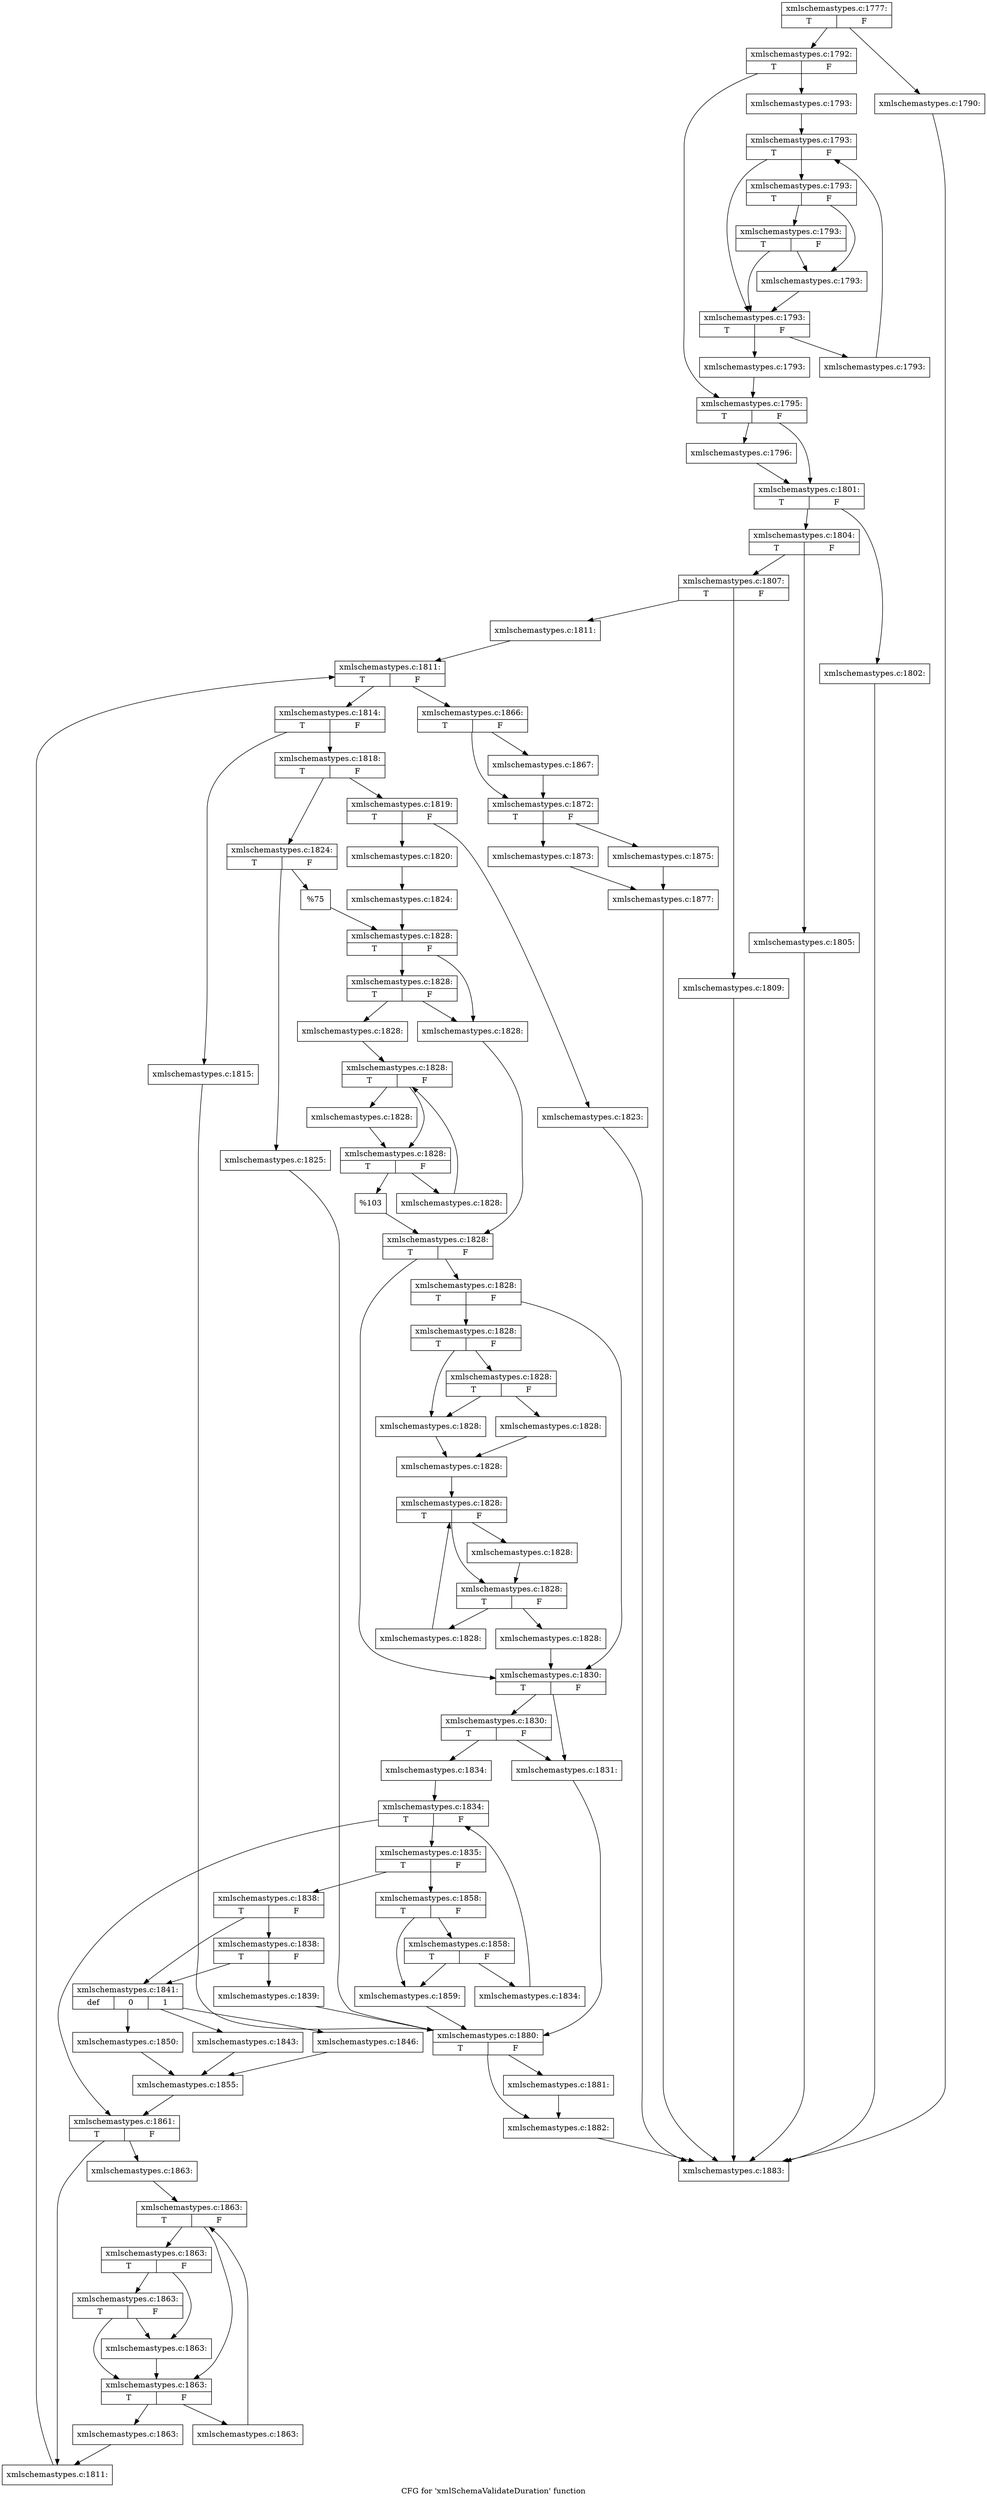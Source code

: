 digraph "CFG for 'xmlSchemaValidateDuration' function" {
	label="CFG for 'xmlSchemaValidateDuration' function";

	Node0x5904700 [shape=record,label="{xmlschemastypes.c:1777:|{<s0>T|<s1>F}}"];
	Node0x5904700 -> Node0x558b5f0;
	Node0x5904700 -> Node0x558b640;
	Node0x558b5f0 [shape=record,label="{xmlschemastypes.c:1790:}"];
	Node0x558b5f0 -> Node0x58c0c70;
	Node0x558b640 [shape=record,label="{xmlschemastypes.c:1792:|{<s0>T|<s1>F}}"];
	Node0x558b640 -> Node0x558b9c0;
	Node0x558b640 -> Node0x55c5090;
	Node0x558b9c0 [shape=record,label="{xmlschemastypes.c:1793:}"];
	Node0x558b9c0 -> Node0x55c52b0;
	Node0x55c52b0 [shape=record,label="{xmlschemastypes.c:1793:|{<s0>T|<s1>F}}"];
	Node0x55c52b0 -> Node0x55c5550;
	Node0x55c52b0 -> Node0x55c55f0;
	Node0x55c55f0 [shape=record,label="{xmlschemastypes.c:1793:|{<s0>T|<s1>F}}"];
	Node0x55c55f0 -> Node0x57c6830;
	Node0x55c55f0 -> Node0x55c55a0;
	Node0x57c6830 [shape=record,label="{xmlschemastypes.c:1793:|{<s0>T|<s1>F}}"];
	Node0x57c6830 -> Node0x55c5550;
	Node0x57c6830 -> Node0x55c55a0;
	Node0x55c55a0 [shape=record,label="{xmlschemastypes.c:1793:}"];
	Node0x55c55a0 -> Node0x55c5550;
	Node0x55c5550 [shape=record,label="{xmlschemastypes.c:1793:|{<s0>T|<s1>F}}"];
	Node0x55c5550 -> Node0x57c6c60;
	Node0x55c5550 -> Node0x55c54d0;
	Node0x57c6c60 [shape=record,label="{xmlschemastypes.c:1793:}"];
	Node0x57c6c60 -> Node0x55c52b0;
	Node0x55c54d0 [shape=record,label="{xmlschemastypes.c:1793:}"];
	Node0x55c54d0 -> Node0x55c5090;
	Node0x55c5090 [shape=record,label="{xmlschemastypes.c:1795:|{<s0>T|<s1>F}}"];
	Node0x55c5090 -> Node0x57c7280;
	Node0x55c5090 -> Node0x57c72d0;
	Node0x57c7280 [shape=record,label="{xmlschemastypes.c:1796:}"];
	Node0x57c7280 -> Node0x57c72d0;
	Node0x57c72d0 [shape=record,label="{xmlschemastypes.c:1801:|{<s0>T|<s1>F}}"];
	Node0x57c72d0 -> Node0x5908ad0;
	Node0x57c72d0 -> Node0x5908b20;
	Node0x5908ad0 [shape=record,label="{xmlschemastypes.c:1802:}"];
	Node0x5908ad0 -> Node0x58c0c70;
	Node0x5908b20 [shape=record,label="{xmlschemastypes.c:1804:|{<s0>T|<s1>F}}"];
	Node0x5908b20 -> Node0x590ca50;
	Node0x5908b20 -> Node0x590caa0;
	Node0x590ca50 [shape=record,label="{xmlschemastypes.c:1805:}"];
	Node0x590ca50 -> Node0x58c0c70;
	Node0x590caa0 [shape=record,label="{xmlschemastypes.c:1807:|{<s0>T|<s1>F}}"];
	Node0x590caa0 -> Node0x590d1c0;
	Node0x590caa0 -> Node0x590d210;
	Node0x590d1c0 [shape=record,label="{xmlschemastypes.c:1809:}"];
	Node0x590d1c0 -> Node0x58c0c70;
	Node0x590d210 [shape=record,label="{xmlschemastypes.c:1811:}"];
	Node0x590d210 -> Node0x590d670;
	Node0x590d670 [shape=record,label="{xmlschemastypes.c:1811:|{<s0>T|<s1>F}}"];
	Node0x590d670 -> Node0x590dae0;
	Node0x590d670 -> Node0x590d850;
	Node0x590dae0 [shape=record,label="{xmlschemastypes.c:1814:|{<s0>T|<s1>F}}"];
	Node0x590dae0 -> Node0x590dcd0;
	Node0x590dae0 -> Node0x590dd20;
	Node0x590dcd0 [shape=record,label="{xmlschemastypes.c:1815:}"];
	Node0x590dcd0 -> Node0x590de60;
	Node0x590dd20 [shape=record,label="{xmlschemastypes.c:1818:|{<s0>T|<s1>F}}"];
	Node0x590dd20 -> Node0x590e8f0;
	Node0x590dd20 -> Node0x590e990;
	Node0x590e8f0 [shape=record,label="{xmlschemastypes.c:1819:|{<s0>T|<s1>F}}"];
	Node0x590e8f0 -> Node0x590ee40;
	Node0x590e8f0 -> Node0x590eee0;
	Node0x590ee40 [shape=record,label="{xmlschemastypes.c:1820:}"];
	Node0x590ee40 -> Node0x590ee90;
	Node0x590eee0 [shape=record,label="{xmlschemastypes.c:1823:}"];
	Node0x590eee0 -> Node0x58c0c70;
	Node0x590ee90 [shape=record,label="{xmlschemastypes.c:1824:}"];
	Node0x590ee90 -> Node0x590e940;
	Node0x590e990 [shape=record,label="{xmlschemastypes.c:1824:|{<s0>T|<s1>F}}"];
	Node0x590e990 -> Node0x590f7b0;
	Node0x590e990 -> Node0x590f800;
	Node0x590f7b0 [shape=record,label="{xmlschemastypes.c:1825:}"];
	Node0x590f7b0 -> Node0x590de60;
	Node0x590f800 [shape=record,label="{%75}"];
	Node0x590f800 -> Node0x590e940;
	Node0x590e940 [shape=record,label="{xmlschemastypes.c:1828:|{<s0>T|<s1>F}}"];
	Node0x590e940 -> Node0x590fc90;
	Node0x590e940 -> Node0x590fd80;
	Node0x590fd80 [shape=record,label="{xmlschemastypes.c:1828:|{<s0>T|<s1>F}}"];
	Node0x590fd80 -> Node0x590fc90;
	Node0x590fd80 -> Node0x590fd30;
	Node0x590fc90 [shape=record,label="{xmlschemastypes.c:1828:}"];
	Node0x590fc90 -> Node0x590fce0;
	Node0x590fd30 [shape=record,label="{xmlschemastypes.c:1828:}"];
	Node0x590fd30 -> Node0x5910340;
	Node0x5910340 [shape=record,label="{xmlschemastypes.c:1828:|{<s0>T|<s1>F}}"];
	Node0x5910340 -> Node0x59105d0;
	Node0x5910340 -> Node0x5910580;
	Node0x59105d0 [shape=record,label="{xmlschemastypes.c:1828:}"];
	Node0x59105d0 -> Node0x5910580;
	Node0x5910580 [shape=record,label="{xmlschemastypes.c:1828:|{<s0>T|<s1>F}}"];
	Node0x5910580 -> Node0x5910a60;
	Node0x5910580 -> Node0x5910530;
	Node0x5910a60 [shape=record,label="{xmlschemastypes.c:1828:}"];
	Node0x5910a60 -> Node0x5910340;
	Node0x5910530 [shape=record,label="{%103}"];
	Node0x5910530 -> Node0x590fce0;
	Node0x590fce0 [shape=record,label="{xmlschemastypes.c:1828:|{<s0>T|<s1>F}}"];
	Node0x590fce0 -> Node0x59111f0;
	Node0x590fce0 -> Node0x5911240;
	Node0x5911240 [shape=record,label="{xmlschemastypes.c:1828:|{<s0>T|<s1>F}}"];
	Node0x5911240 -> Node0x59111a0;
	Node0x5911240 -> Node0x59111f0;
	Node0x59111a0 [shape=record,label="{xmlschemastypes.c:1828:|{<s0>T|<s1>F}}"];
	Node0x59111a0 -> Node0x5911b70;
	Node0x59111a0 -> Node0x5911c60;
	Node0x5911c60 [shape=record,label="{xmlschemastypes.c:1828:|{<s0>T|<s1>F}}"];
	Node0x5911c60 -> Node0x5911b70;
	Node0x5911c60 -> Node0x5911c10;
	Node0x5911b70 [shape=record,label="{xmlschemastypes.c:1828:}"];
	Node0x5911b70 -> Node0x5911bc0;
	Node0x5911c10 [shape=record,label="{xmlschemastypes.c:1828:}"];
	Node0x5911c10 -> Node0x5911bc0;
	Node0x5911bc0 [shape=record,label="{xmlschemastypes.c:1828:}"];
	Node0x5911bc0 -> Node0x5912300;
	Node0x5912300 [shape=record,label="{xmlschemastypes.c:1828:|{<s0>T|<s1>F}}"];
	Node0x5912300 -> Node0x5912590;
	Node0x5912300 -> Node0x5912540;
	Node0x5912590 [shape=record,label="{xmlschemastypes.c:1828:}"];
	Node0x5912590 -> Node0x5912540;
	Node0x5912540 [shape=record,label="{xmlschemastypes.c:1828:|{<s0>T|<s1>F}}"];
	Node0x5912540 -> Node0x5912a20;
	Node0x5912540 -> Node0x59124f0;
	Node0x5912a20 [shape=record,label="{xmlschemastypes.c:1828:}"];
	Node0x5912a20 -> Node0x5912300;
	Node0x59124f0 [shape=record,label="{xmlschemastypes.c:1828:}"];
	Node0x59124f0 -> Node0x59111f0;
	Node0x59111f0 [shape=record,label="{xmlschemastypes.c:1830:|{<s0>T|<s1>F}}"];
	Node0x59111f0 -> Node0x5913380;
	Node0x59111f0 -> Node0x5913420;
	Node0x5913420 [shape=record,label="{xmlschemastypes.c:1830:|{<s0>T|<s1>F}}"];
	Node0x5913420 -> Node0x5913380;
	Node0x5913420 -> Node0x59133d0;
	Node0x5913380 [shape=record,label="{xmlschemastypes.c:1831:}"];
	Node0x5913380 -> Node0x590de60;
	Node0x59133d0 [shape=record,label="{xmlschemastypes.c:1834:}"];
	Node0x59133d0 -> Node0x5913ae0;
	Node0x5913ae0 [shape=record,label="{xmlschemastypes.c:1834:|{<s0>T|<s1>F}}"];
	Node0x5913ae0 -> Node0x5913f00;
	Node0x5913ae0 -> Node0x5913d00;
	Node0x5913f00 [shape=record,label="{xmlschemastypes.c:1835:|{<s0>T|<s1>F}}"];
	Node0x5913f00 -> Node0x59140f0;
	Node0x5913f00 -> Node0x5914140;
	Node0x59140f0 [shape=record,label="{xmlschemastypes.c:1838:|{<s0>T|<s1>F}}"];
	Node0x59140f0 -> Node0x5914800;
	Node0x59140f0 -> Node0x59147b0;
	Node0x5914800 [shape=record,label="{xmlschemastypes.c:1838:|{<s0>T|<s1>F}}"];
	Node0x5914800 -> Node0x5914760;
	Node0x5914800 -> Node0x59147b0;
	Node0x5914760 [shape=record,label="{xmlschemastypes.c:1839:}"];
	Node0x5914760 -> Node0x590de60;
	Node0x59147b0 [shape=record,label="{xmlschemastypes.c:1841:|{<s0>def|<s1>0|<s2>1}}"];
	Node0x59147b0 -> Node0x5914f10;
	Node0x59147b0 -> Node0x5915250;
	Node0x59147b0 -> Node0x59158e0;
	Node0x5915250 [shape=record,label="{xmlschemastypes.c:1843:}"];
	Node0x5915250 -> Node0x5914e30;
	Node0x59158e0 [shape=record,label="{xmlschemastypes.c:1846:}"];
	Node0x59158e0 -> Node0x5914e30;
	Node0x5914f10 [shape=record,label="{xmlschemastypes.c:1850:}"];
	Node0x5914f10 -> Node0x5914e30;
	Node0x5914e30 [shape=record,label="{xmlschemastypes.c:1855:}"];
	Node0x5914e30 -> Node0x5913d00;
	Node0x5914140 [shape=record,label="{xmlschemastypes.c:1858:|{<s0>T|<s1>F}}"];
	Node0x5914140 -> Node0x5916b50;
	Node0x5914140 -> Node0x5916bf0;
	Node0x5916bf0 [shape=record,label="{xmlschemastypes.c:1858:|{<s0>T|<s1>F}}"];
	Node0x5916bf0 -> Node0x5916b50;
	Node0x5916bf0 -> Node0x5916ba0;
	Node0x5916b50 [shape=record,label="{xmlschemastypes.c:1859:}"];
	Node0x5916b50 -> Node0x590de60;
	Node0x5916ba0 [shape=record,label="{xmlschemastypes.c:1834:}"];
	Node0x5916ba0 -> Node0x5913ae0;
	Node0x5913d00 [shape=record,label="{xmlschemastypes.c:1861:|{<s0>T|<s1>F}}"];
	Node0x5913d00 -> Node0x5917590;
	Node0x5913d00 -> Node0x59175e0;
	Node0x5917590 [shape=record,label="{xmlschemastypes.c:1863:}"];
	Node0x5917590 -> Node0x5917800;
	Node0x5917800 [shape=record,label="{xmlschemastypes.c:1863:|{<s0>T|<s1>F}}"];
	Node0x5917800 -> Node0x5917aa0;
	Node0x5917800 -> Node0x5917b40;
	Node0x5917b40 [shape=record,label="{xmlschemastypes.c:1863:|{<s0>T|<s1>F}}"];
	Node0x5917b40 -> Node0x5917da0;
	Node0x5917b40 -> Node0x5917af0;
	Node0x5917da0 [shape=record,label="{xmlschemastypes.c:1863:|{<s0>T|<s1>F}}"];
	Node0x5917da0 -> Node0x5917aa0;
	Node0x5917da0 -> Node0x5917af0;
	Node0x5917af0 [shape=record,label="{xmlschemastypes.c:1863:}"];
	Node0x5917af0 -> Node0x5917aa0;
	Node0x5917aa0 [shape=record,label="{xmlschemastypes.c:1863:|{<s0>T|<s1>F}}"];
	Node0x5917aa0 -> Node0x59181d0;
	Node0x5917aa0 -> Node0x5917a20;
	Node0x59181d0 [shape=record,label="{xmlschemastypes.c:1863:}"];
	Node0x59181d0 -> Node0x5917800;
	Node0x5917a20 [shape=record,label="{xmlschemastypes.c:1863:}"];
	Node0x5917a20 -> Node0x59175e0;
	Node0x59175e0 [shape=record,label="{xmlschemastypes.c:1811:}"];
	Node0x59175e0 -> Node0x590d670;
	Node0x590d850 [shape=record,label="{xmlschemastypes.c:1866:|{<s0>T|<s1>F}}"];
	Node0x590d850 -> Node0x59188b0;
	Node0x590d850 -> Node0x5918900;
	Node0x59188b0 [shape=record,label="{xmlschemastypes.c:1867:}"];
	Node0x59188b0 -> Node0x5918900;
	Node0x5918900 [shape=record,label="{xmlschemastypes.c:1872:|{<s0>T|<s1>F}}"];
	Node0x5918900 -> Node0x591a2d0;
	Node0x5918900 -> Node0x591a370;
	Node0x591a2d0 [shape=record,label="{xmlschemastypes.c:1873:}"];
	Node0x591a2d0 -> Node0x591a320;
	Node0x591a370 [shape=record,label="{xmlschemastypes.c:1875:}"];
	Node0x591a370 -> Node0x591a320;
	Node0x591a320 [shape=record,label="{xmlschemastypes.c:1877:}"];
	Node0x591a320 -> Node0x58c0c70;
	Node0x590de60 [shape=record,label="{xmlschemastypes.c:1880:|{<s0>T|<s1>F}}"];
	Node0x590de60 -> Node0x591abe0;
	Node0x590de60 -> Node0x591ac30;
	Node0x591abe0 [shape=record,label="{xmlschemastypes.c:1881:}"];
	Node0x591abe0 -> Node0x591ac30;
	Node0x591ac30 [shape=record,label="{xmlschemastypes.c:1882:}"];
	Node0x591ac30 -> Node0x58c0c70;
	Node0x58c0c70 [shape=record,label="{xmlschemastypes.c:1883:}"];
}
